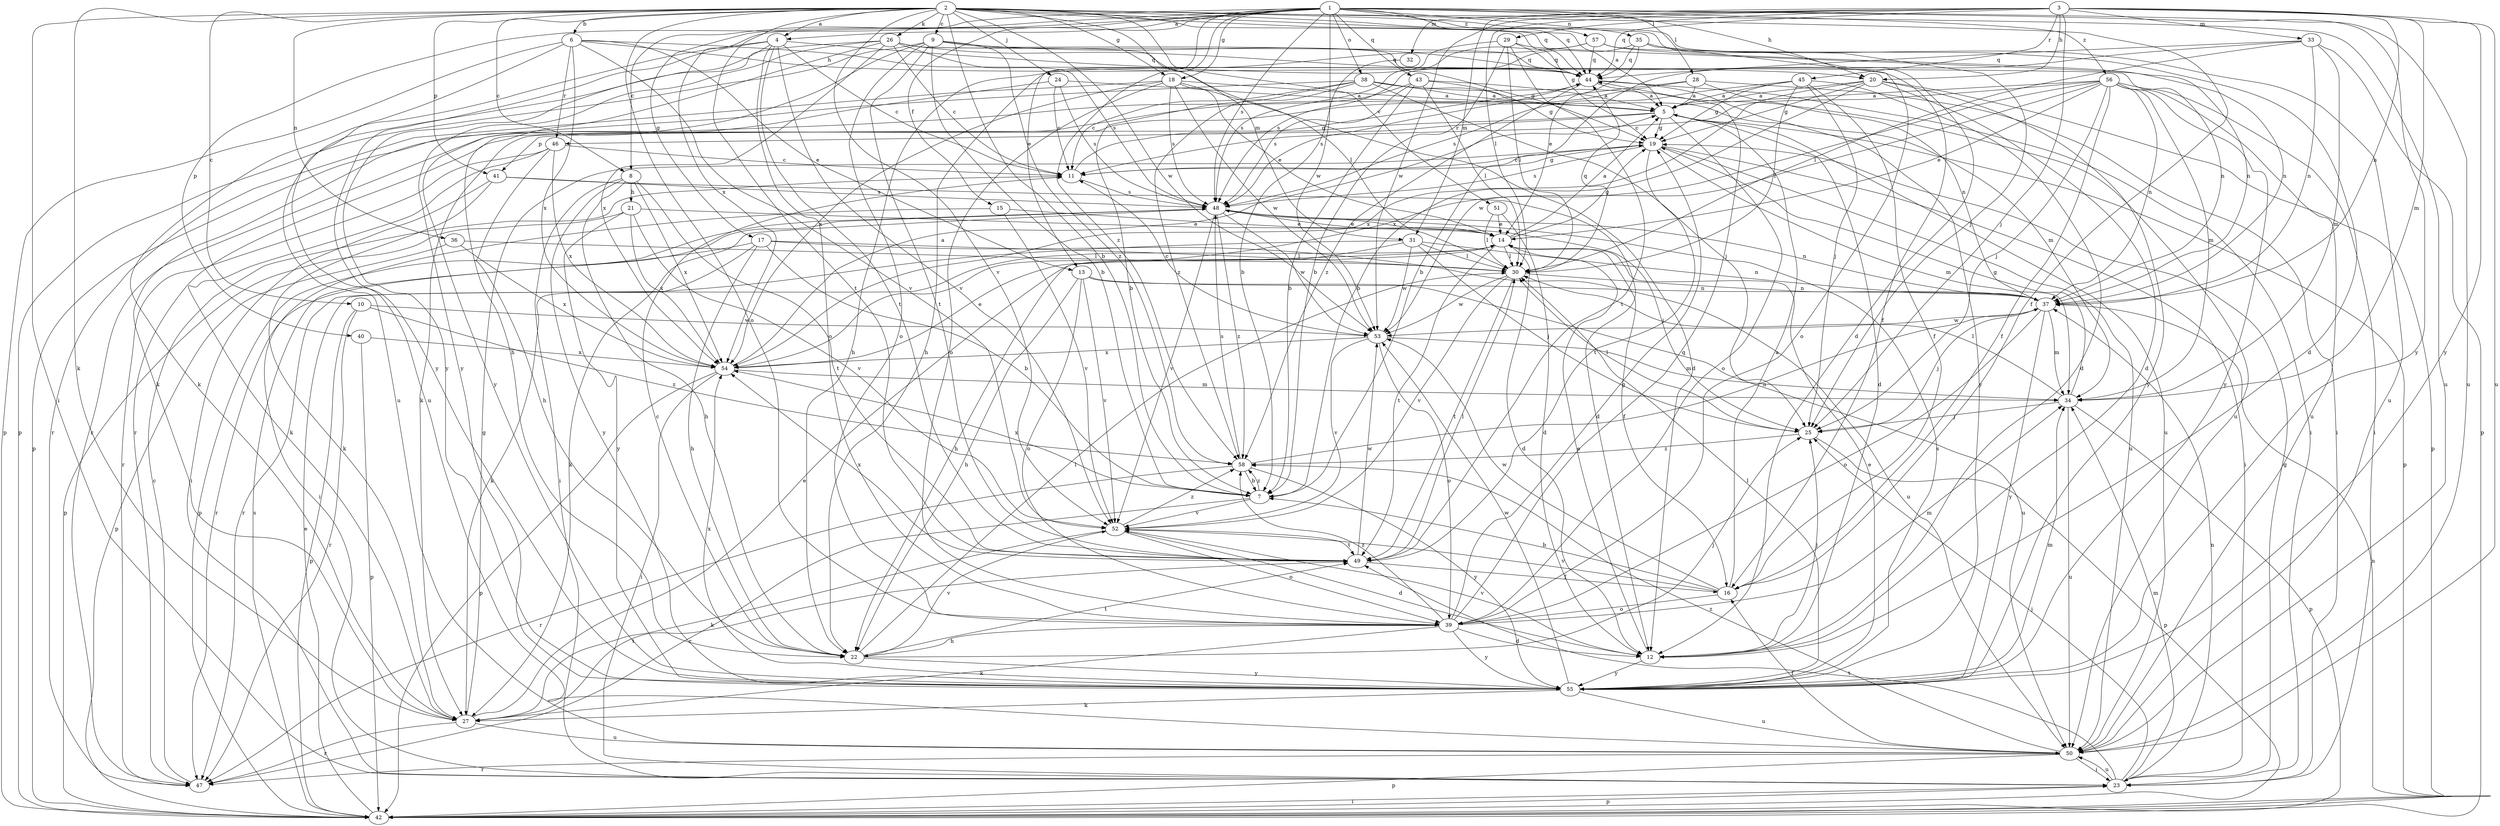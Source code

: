 strict digraph  {
	1 -> 4 [label=a];
	2 -> 4 [label=a];
	2 -> 5 [label=a];
	14 -> 5 [label=a];
	16 -> 5 [label=a];
	18 -> 5 [label=a];
	20 -> 5 [label=a];
	24 -> 5 [label=a];
	28 -> 5 [label=a];
	38 -> 5 [label=a];
	43 -> 5 [label=a];
	44 -> 5 [label=a];
	45 -> 5 [label=a];
	54 -> 5 [label=a];
	56 -> 5 [label=a];
	2 -> 6 [label=b];
	2 -> 7 [label=b];
	9 -> 7 [label=b];
	16 -> 7 [label=b];
	17 -> 7 [label=b];
	20 -> 7 [label=b];
	29 -> 7 [label=b];
	32 -> 7 [label=b];
	33 -> 7 [label=b];
	38 -> 7 [label=b];
	43 -> 7 [label=b];
	58 -> 7 [label=b];
	1 -> 8 [label=c];
	2 -> 8 [label=c];
	2 -> 9 [label=c];
	2 -> 10 [label=c];
	4 -> 11 [label=c];
	19 -> 11 [label=c];
	22 -> 11 [label=c];
	24 -> 11 [label=c];
	26 -> 11 [label=c];
	38 -> 11 [label=c];
	46 -> 11 [label=c];
	47 -> 11 [label=c];
	53 -> 11 [label=c];
	56 -> 11 [label=c];
	2 -> 12 [label=d];
	5 -> 12 [label=d];
	14 -> 12 [label=d];
	18 -> 12 [label=d];
	20 -> 12 [label=d];
	39 -> 12 [label=d];
	41 -> 12 [label=d];
	45 -> 12 [label=d];
	51 -> 12 [label=d];
	52 -> 12 [label=d];
	57 -> 12 [label=d];
	1 -> 13 [label=e];
	6 -> 13 [label=e];
	12 -> 14 [label=e];
	15 -> 14 [label=e];
	18 -> 14 [label=e];
	21 -> 14 [label=e];
	27 -> 14 [label=e];
	35 -> 14 [label=e];
	42 -> 14 [label=e];
	48 -> 14 [label=e];
	51 -> 14 [label=e];
	54 -> 14 [label=e];
	55 -> 14 [label=e];
	56 -> 14 [label=e];
	1 -> 15 [label=f];
	2 -> 16 [label=f];
	14 -> 16 [label=f];
	26 -> 16 [label=f];
	45 -> 16 [label=f];
	49 -> 16 [label=f];
	50 -> 16 [label=f];
	56 -> 16 [label=f];
	1 -> 17 [label=g];
	1 -> 18 [label=g];
	2 -> 18 [label=g];
	2 -> 19 [label=g];
	5 -> 19 [label=g];
	9 -> 19 [label=g];
	11 -> 19 [label=g];
	14 -> 19 [label=g];
	20 -> 19 [label=g];
	23 -> 19 [label=g];
	27 -> 19 [label=g];
	34 -> 19 [label=g];
	39 -> 19 [label=g];
	43 -> 19 [label=g];
	45 -> 19 [label=g];
	1 -> 20 [label=h];
	3 -> 20 [label=h];
	6 -> 20 [label=h];
	8 -> 21 [label=h];
	8 -> 22 [label=h];
	13 -> 22 [label=h];
	17 -> 22 [label=h];
	26 -> 22 [label=h];
	29 -> 22 [label=h];
	31 -> 22 [label=h];
	39 -> 22 [label=h];
	46 -> 22 [label=h];
	57 -> 22 [label=h];
	2 -> 23 [label=i];
	8 -> 23 [label=i];
	15 -> 23 [label=i];
	19 -> 23 [label=i];
	28 -> 23 [label=i];
	41 -> 23 [label=i];
	42 -> 23 [label=i];
	44 -> 23 [label=i];
	50 -> 23 [label=i];
	54 -> 23 [label=i];
	56 -> 23 [label=i];
	2 -> 24 [label=j];
	2 -> 25 [label=j];
	3 -> 25 [label=j];
	12 -> 25 [label=j];
	22 -> 25 [label=j];
	23 -> 25 [label=j];
	31 -> 25 [label=j];
	34 -> 25 [label=j];
	37 -> 25 [label=j];
	38 -> 25 [label=j];
	45 -> 25 [label=j];
	48 -> 25 [label=j];
	56 -> 25 [label=j];
	2 -> 26 [label=k];
	2 -> 27 [label=k];
	4 -> 27 [label=k];
	9 -> 27 [label=k];
	17 -> 27 [label=k];
	28 -> 27 [label=k];
	39 -> 27 [label=k];
	41 -> 27 [label=k];
	46 -> 27 [label=k];
	48 -> 27 [label=k];
	52 -> 27 [label=k];
	55 -> 27 [label=k];
	1 -> 28 [label=l];
	3 -> 29 [label=l];
	3 -> 30 [label=l];
	14 -> 30 [label=l];
	17 -> 30 [label=l];
	22 -> 30 [label=l];
	25 -> 30 [label=l];
	26 -> 30 [label=l];
	29 -> 30 [label=l];
	31 -> 30 [label=l];
	33 -> 30 [label=l];
	34 -> 30 [label=l];
	36 -> 30 [label=l];
	43 -> 30 [label=l];
	45 -> 30 [label=l];
	49 -> 30 [label=l];
	51 -> 30 [label=l];
	55 -> 30 [label=l];
	2 -> 31 [label=m];
	3 -> 31 [label=m];
	3 -> 32 [label=m];
	3 -> 33 [label=m];
	3 -> 34 [label=m];
	19 -> 34 [label=m];
	23 -> 34 [label=m];
	33 -> 34 [label=m];
	37 -> 34 [label=m];
	38 -> 34 [label=m];
	39 -> 34 [label=m];
	53 -> 34 [label=m];
	54 -> 34 [label=m];
	55 -> 34 [label=m];
	56 -> 34 [label=m];
	1 -> 35 [label=n];
	2 -> 36 [label=n];
	3 -> 37 [label=n];
	6 -> 37 [label=n];
	13 -> 37 [label=n];
	23 -> 37 [label=n];
	28 -> 37 [label=n];
	29 -> 37 [label=n];
	30 -> 37 [label=n];
	31 -> 37 [label=n];
	33 -> 37 [label=n];
	42 -> 37 [label=n];
	48 -> 37 [label=n];
	56 -> 37 [label=n];
	57 -> 37 [label=n];
	58 -> 37 [label=n];
	1 -> 38 [label=o];
	2 -> 39 [label=o];
	4 -> 39 [label=o];
	5 -> 39 [label=o];
	9 -> 39 [label=o];
	13 -> 39 [label=o];
	16 -> 39 [label=o];
	18 -> 39 [label=o];
	35 -> 39 [label=o];
	37 -> 39 [label=o];
	52 -> 39 [label=o];
	53 -> 39 [label=o];
	1 -> 40 [label=p];
	2 -> 41 [label=p];
	5 -> 41 [label=p];
	5 -> 42 [label=p];
	6 -> 42 [label=p];
	9 -> 42 [label=p];
	10 -> 42 [label=p];
	20 -> 42 [label=p];
	21 -> 42 [label=p];
	23 -> 42 [label=p];
	25 -> 42 [label=p];
	33 -> 42 [label=p];
	34 -> 42 [label=p];
	36 -> 42 [label=p];
	38 -> 42 [label=p];
	40 -> 42 [label=p];
	48 -> 42 [label=p];
	50 -> 42 [label=p];
	54 -> 42 [label=p];
	1 -> 43 [label=q];
	1 -> 44 [label=q];
	2 -> 44 [label=q];
	3 -> 44 [label=q];
	4 -> 44 [label=q];
	9 -> 44 [label=q];
	11 -> 44 [label=q];
	26 -> 44 [label=q];
	29 -> 44 [label=q];
	30 -> 44 [label=q];
	33 -> 44 [label=q];
	35 -> 44 [label=q];
	39 -> 44 [label=q];
	57 -> 44 [label=q];
	3 -> 45 [label=r];
	5 -> 46 [label=r];
	6 -> 46 [label=r];
	7 -> 47 [label=r];
	10 -> 47 [label=r];
	17 -> 47 [label=r];
	18 -> 47 [label=r];
	27 -> 47 [label=r];
	28 -> 47 [label=r];
	31 -> 47 [label=r];
	43 -> 47 [label=r];
	46 -> 47 [label=r];
	50 -> 47 [label=r];
	58 -> 47 [label=r];
	1 -> 48 [label=s];
	11 -> 48 [label=s];
	18 -> 48 [label=s];
	19 -> 48 [label=s];
	24 -> 48 [label=s];
	26 -> 48 [label=s];
	35 -> 48 [label=s];
	41 -> 48 [label=s];
	42 -> 48 [label=s];
	43 -> 48 [label=s];
	44 -> 48 [label=s];
	45 -> 48 [label=s];
	55 -> 48 [label=s];
	57 -> 48 [label=s];
	58 -> 48 [label=s];
	2 -> 49 [label=t];
	4 -> 49 [label=t];
	8 -> 49 [label=t];
	9 -> 49 [label=t];
	14 -> 49 [label=t];
	19 -> 49 [label=t];
	22 -> 49 [label=t];
	23 -> 49 [label=t];
	27 -> 49 [label=t];
	29 -> 49 [label=t];
	30 -> 49 [label=t];
	52 -> 49 [label=t];
	1 -> 50 [label=u];
	2 -> 50 [label=u];
	3 -> 50 [label=u];
	4 -> 50 [label=u];
	5 -> 50 [label=u];
	13 -> 50 [label=u];
	17 -> 50 [label=u];
	19 -> 50 [label=u];
	23 -> 50 [label=u];
	26 -> 50 [label=u];
	27 -> 50 [label=u];
	34 -> 50 [label=u];
	35 -> 50 [label=u];
	38 -> 50 [label=u];
	55 -> 50 [label=u];
	56 -> 50 [label=u];
	2 -> 51 [label=v];
	2 -> 52 [label=v];
	4 -> 52 [label=v];
	6 -> 52 [label=v];
	7 -> 52 [label=v];
	12 -> 52 [label=v];
	13 -> 52 [label=v];
	15 -> 52 [label=v];
	16 -> 52 [label=v];
	21 -> 52 [label=v];
	22 -> 52 [label=v];
	30 -> 52 [label=v];
	48 -> 52 [label=v];
	53 -> 52 [label=v];
	1 -> 53 [label=w];
	2 -> 53 [label=w];
	3 -> 53 [label=w];
	10 -> 53 [label=w];
	16 -> 53 [label=w];
	18 -> 53 [label=w];
	30 -> 53 [label=w];
	31 -> 53 [label=w];
	37 -> 53 [label=w];
	48 -> 53 [label=w];
	49 -> 53 [label=w];
	55 -> 53 [label=w];
	56 -> 53 [label=w];
	1 -> 54 [label=x];
	6 -> 54 [label=x];
	7 -> 54 [label=x];
	8 -> 54 [label=x];
	18 -> 54 [label=x];
	20 -> 54 [label=x];
	21 -> 54 [label=x];
	26 -> 54 [label=x];
	36 -> 54 [label=x];
	40 -> 54 [label=x];
	46 -> 54 [label=x];
	49 -> 54 [label=x];
	53 -> 54 [label=x];
	55 -> 54 [label=x];
	56 -> 54 [label=x];
	1 -> 55 [label=y];
	3 -> 55 [label=y];
	4 -> 55 [label=y];
	6 -> 55 [label=y];
	8 -> 55 [label=y];
	12 -> 55 [label=y];
	20 -> 55 [label=y];
	21 -> 55 [label=y];
	22 -> 55 [label=y];
	24 -> 55 [label=y];
	26 -> 55 [label=y];
	37 -> 55 [label=y];
	39 -> 55 [label=y];
	44 -> 55 [label=y];
	56 -> 55 [label=y];
	58 -> 55 [label=y];
	1 -> 56 [label=z];
	1 -> 57 [label=z];
	1 -> 58 [label=z];
	7 -> 58 [label=z];
	9 -> 58 [label=z];
	10 -> 58 [label=z];
	25 -> 58 [label=z];
	38 -> 58 [label=z];
	39 -> 58 [label=z];
	44 -> 58 [label=z];
	48 -> 58 [label=z];
	50 -> 58 [label=z];
	52 -> 58 [label=z];
}
